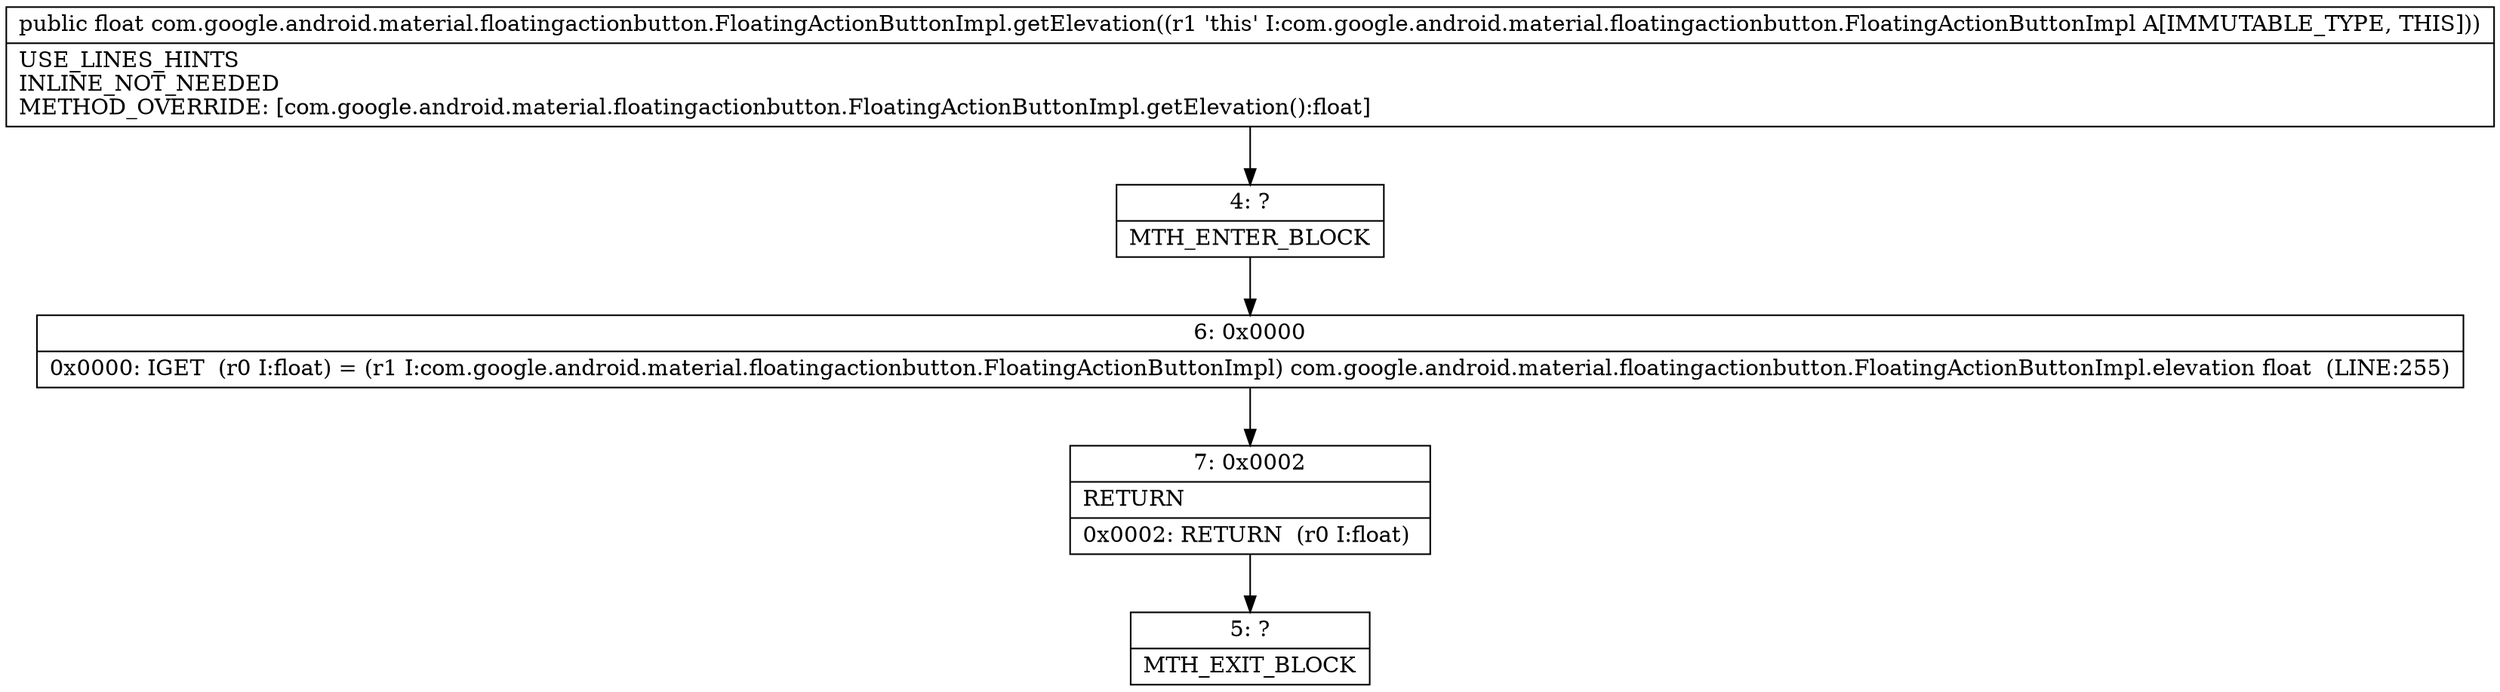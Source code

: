 digraph "CFG forcom.google.android.material.floatingactionbutton.FloatingActionButtonImpl.getElevation()F" {
Node_4 [shape=record,label="{4\:\ ?|MTH_ENTER_BLOCK\l}"];
Node_6 [shape=record,label="{6\:\ 0x0000|0x0000: IGET  (r0 I:float) = (r1 I:com.google.android.material.floatingactionbutton.FloatingActionButtonImpl) com.google.android.material.floatingactionbutton.FloatingActionButtonImpl.elevation float  (LINE:255)\l}"];
Node_7 [shape=record,label="{7\:\ 0x0002|RETURN\l|0x0002: RETURN  (r0 I:float) \l}"];
Node_5 [shape=record,label="{5\:\ ?|MTH_EXIT_BLOCK\l}"];
MethodNode[shape=record,label="{public float com.google.android.material.floatingactionbutton.FloatingActionButtonImpl.getElevation((r1 'this' I:com.google.android.material.floatingactionbutton.FloatingActionButtonImpl A[IMMUTABLE_TYPE, THIS]))  | USE_LINES_HINTS\lINLINE_NOT_NEEDED\lMETHOD_OVERRIDE: [com.google.android.material.floatingactionbutton.FloatingActionButtonImpl.getElevation():float]\l}"];
MethodNode -> Node_4;Node_4 -> Node_6;
Node_6 -> Node_7;
Node_7 -> Node_5;
}

